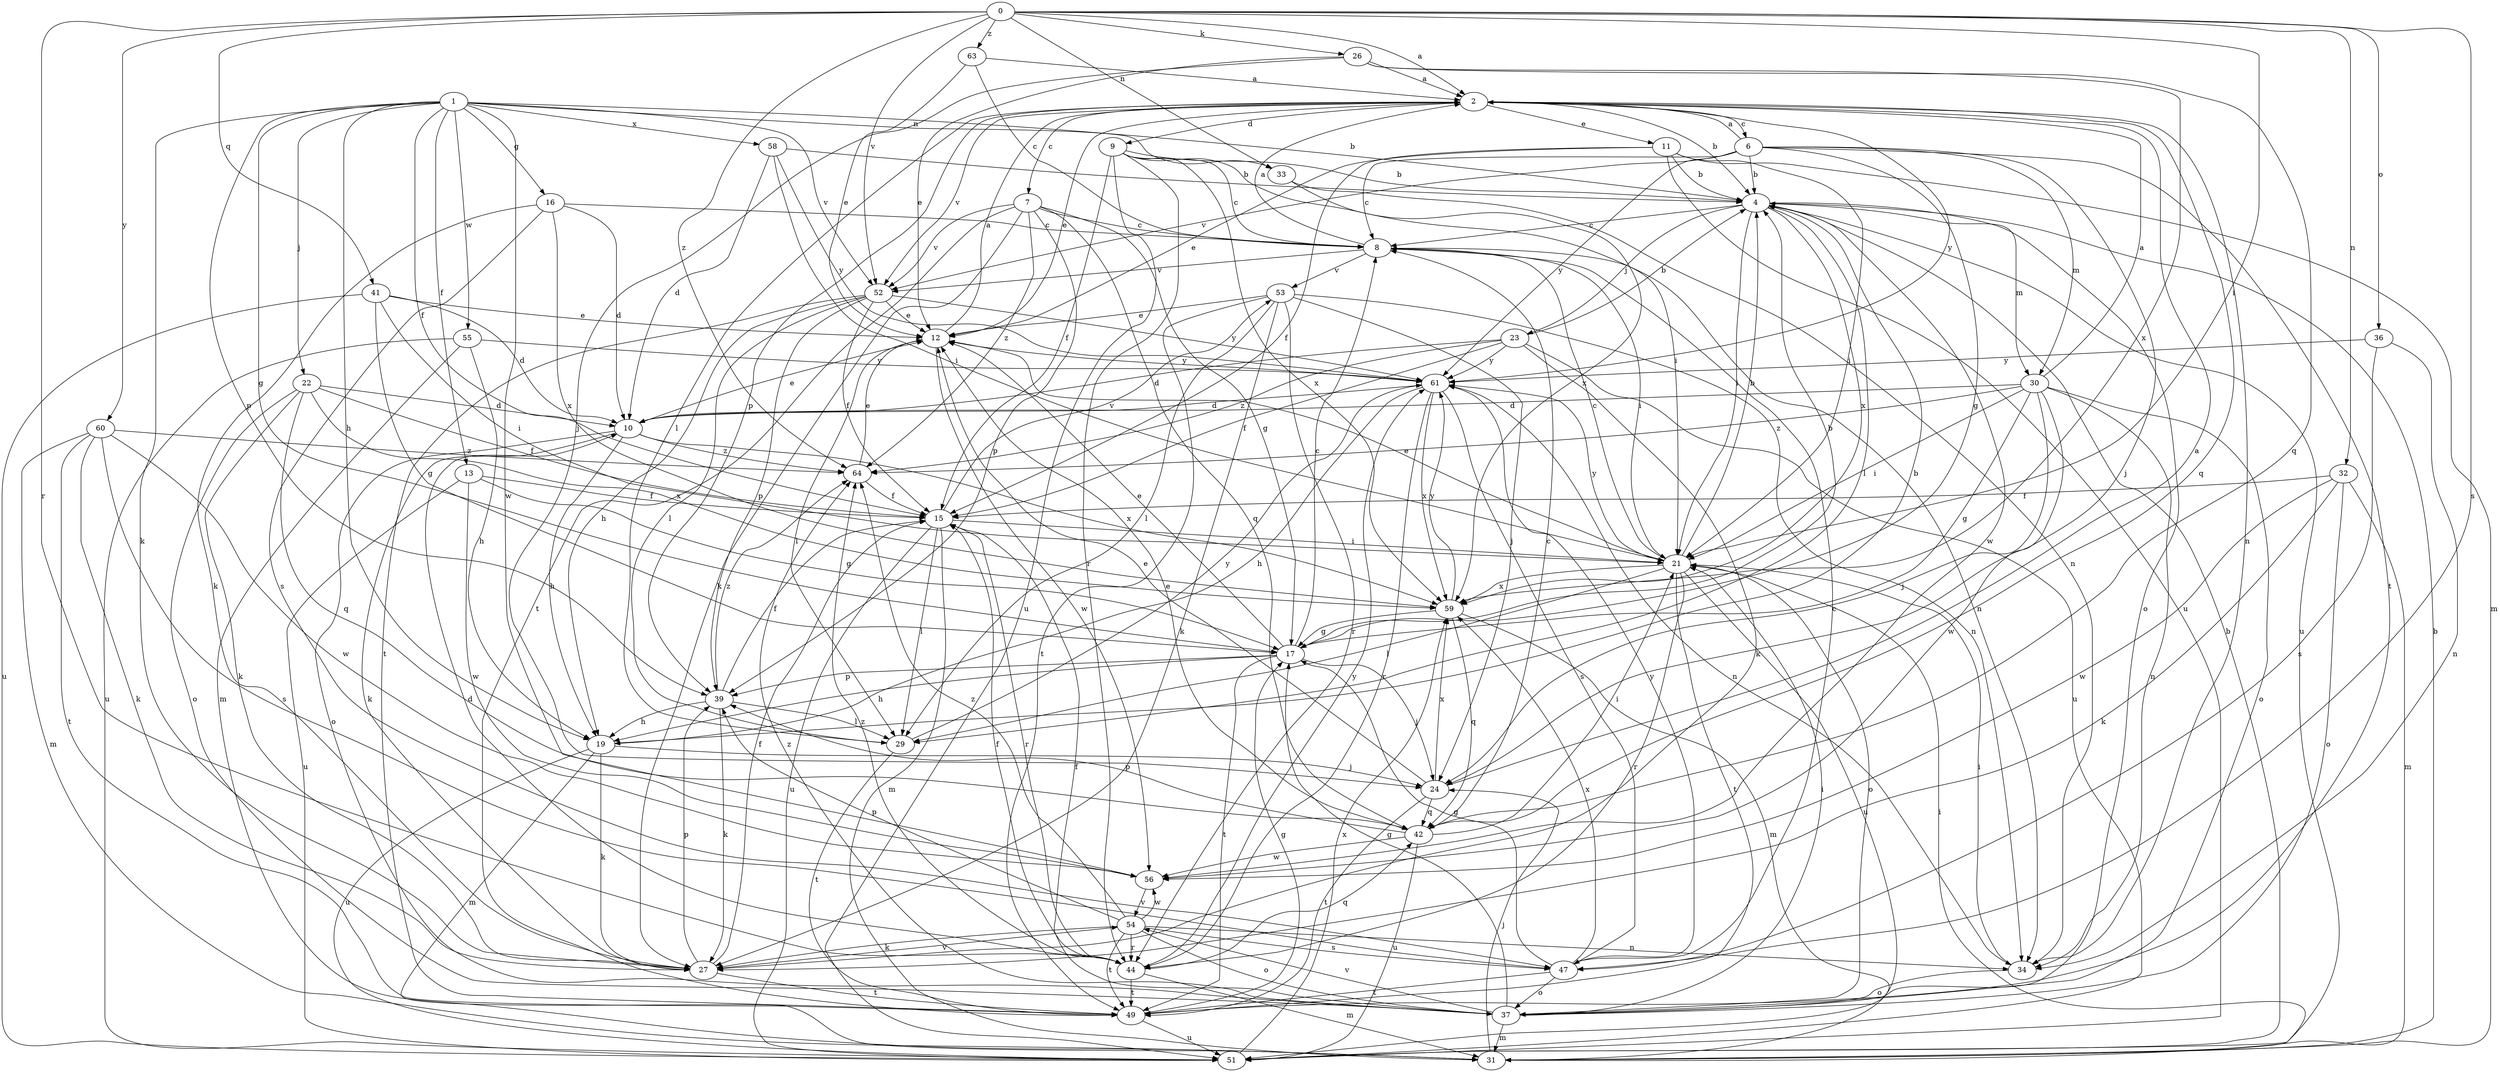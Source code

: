 strict digraph  {
0;
1;
2;
4;
6;
7;
8;
9;
10;
11;
12;
13;
15;
16;
17;
19;
21;
22;
23;
24;
26;
27;
29;
30;
31;
32;
33;
34;
36;
37;
39;
41;
42;
44;
47;
49;
51;
52;
53;
54;
55;
56;
58;
59;
60;
61;
63;
64;
0 -> 2  [label=a];
0 -> 21  [label=i];
0 -> 26  [label=k];
0 -> 32  [label=n];
0 -> 33  [label=n];
0 -> 36  [label=o];
0 -> 41  [label=q];
0 -> 44  [label=r];
0 -> 47  [label=s];
0 -> 52  [label=v];
0 -> 60  [label=y];
0 -> 63  [label=z];
0 -> 64  [label=z];
1 -> 4  [label=b];
1 -> 13  [label=f];
1 -> 15  [label=f];
1 -> 16  [label=g];
1 -> 17  [label=g];
1 -> 19  [label=h];
1 -> 22  [label=j];
1 -> 27  [label=k];
1 -> 33  [label=n];
1 -> 39  [label=p];
1 -> 52  [label=v];
1 -> 55  [label=w];
1 -> 56  [label=w];
1 -> 58  [label=x];
2 -> 4  [label=b];
2 -> 6  [label=c];
2 -> 7  [label=c];
2 -> 9  [label=d];
2 -> 11  [label=e];
2 -> 12  [label=e];
2 -> 29  [label=l];
2 -> 34  [label=n];
2 -> 39  [label=p];
2 -> 42  [label=q];
2 -> 52  [label=v];
2 -> 61  [label=y];
4 -> 8  [label=c];
4 -> 21  [label=i];
4 -> 23  [label=j];
4 -> 29  [label=l];
4 -> 30  [label=m];
4 -> 37  [label=o];
4 -> 51  [label=u];
4 -> 56  [label=w];
4 -> 59  [label=x];
6 -> 2  [label=a];
6 -> 4  [label=b];
6 -> 8  [label=c];
6 -> 17  [label=g];
6 -> 24  [label=j];
6 -> 30  [label=m];
6 -> 49  [label=t];
6 -> 52  [label=v];
6 -> 61  [label=y];
7 -> 8  [label=c];
7 -> 17  [label=g];
7 -> 27  [label=k];
7 -> 39  [label=p];
7 -> 42  [label=q];
7 -> 49  [label=t];
7 -> 52  [label=v];
7 -> 64  [label=z];
8 -> 2  [label=a];
8 -> 21  [label=i];
8 -> 34  [label=n];
8 -> 52  [label=v];
8 -> 53  [label=v];
9 -> 4  [label=b];
9 -> 8  [label=c];
9 -> 15  [label=f];
9 -> 21  [label=i];
9 -> 44  [label=r];
9 -> 51  [label=u];
9 -> 59  [label=x];
10 -> 12  [label=e];
10 -> 19  [label=h];
10 -> 27  [label=k];
10 -> 37  [label=o];
10 -> 59  [label=x];
10 -> 64  [label=z];
11 -> 4  [label=b];
11 -> 12  [label=e];
11 -> 15  [label=f];
11 -> 21  [label=i];
11 -> 31  [label=m];
11 -> 51  [label=u];
12 -> 2  [label=a];
12 -> 29  [label=l];
12 -> 56  [label=w];
12 -> 61  [label=y];
13 -> 15  [label=f];
13 -> 17  [label=g];
13 -> 51  [label=u];
13 -> 56  [label=w];
15 -> 21  [label=i];
15 -> 29  [label=l];
15 -> 31  [label=m];
15 -> 44  [label=r];
15 -> 51  [label=u];
15 -> 53  [label=v];
16 -> 8  [label=c];
16 -> 10  [label=d];
16 -> 27  [label=k];
16 -> 47  [label=s];
16 -> 59  [label=x];
17 -> 4  [label=b];
17 -> 8  [label=c];
17 -> 12  [label=e];
17 -> 19  [label=h];
17 -> 24  [label=j];
17 -> 39  [label=p];
17 -> 49  [label=t];
19 -> 4  [label=b];
19 -> 24  [label=j];
19 -> 27  [label=k];
19 -> 31  [label=m];
19 -> 51  [label=u];
21 -> 4  [label=b];
21 -> 8  [label=c];
21 -> 12  [label=e];
21 -> 29  [label=l];
21 -> 37  [label=o];
21 -> 44  [label=r];
21 -> 49  [label=t];
21 -> 51  [label=u];
21 -> 59  [label=x];
21 -> 61  [label=y];
22 -> 10  [label=d];
22 -> 15  [label=f];
22 -> 27  [label=k];
22 -> 37  [label=o];
22 -> 42  [label=q];
22 -> 59  [label=x];
23 -> 4  [label=b];
23 -> 10  [label=d];
23 -> 15  [label=f];
23 -> 27  [label=k];
23 -> 51  [label=u];
23 -> 61  [label=y];
23 -> 64  [label=z];
24 -> 2  [label=a];
24 -> 12  [label=e];
24 -> 42  [label=q];
24 -> 49  [label=t];
24 -> 59  [label=x];
26 -> 2  [label=a];
26 -> 12  [label=e];
26 -> 24  [label=j];
26 -> 42  [label=q];
26 -> 59  [label=x];
27 -> 15  [label=f];
27 -> 39  [label=p];
27 -> 49  [label=t];
27 -> 54  [label=v];
29 -> 49  [label=t];
29 -> 61  [label=y];
30 -> 2  [label=a];
30 -> 10  [label=d];
30 -> 17  [label=g];
30 -> 21  [label=i];
30 -> 24  [label=j];
30 -> 34  [label=n];
30 -> 37  [label=o];
30 -> 56  [label=w];
30 -> 64  [label=z];
31 -> 4  [label=b];
31 -> 21  [label=i];
31 -> 24  [label=j];
32 -> 15  [label=f];
32 -> 27  [label=k];
32 -> 31  [label=m];
32 -> 37  [label=o];
32 -> 56  [label=w];
33 -> 34  [label=n];
33 -> 59  [label=x];
34 -> 21  [label=i];
34 -> 37  [label=o];
36 -> 34  [label=n];
36 -> 47  [label=s];
36 -> 61  [label=y];
37 -> 15  [label=f];
37 -> 17  [label=g];
37 -> 21  [label=i];
37 -> 31  [label=m];
37 -> 54  [label=v];
37 -> 64  [label=z];
39 -> 15  [label=f];
39 -> 19  [label=h];
39 -> 27  [label=k];
39 -> 29  [label=l];
39 -> 64  [label=z];
41 -> 10  [label=d];
41 -> 12  [label=e];
41 -> 17  [label=g];
41 -> 21  [label=i];
41 -> 51  [label=u];
42 -> 8  [label=c];
42 -> 12  [label=e];
42 -> 21  [label=i];
42 -> 39  [label=p];
42 -> 51  [label=u];
42 -> 56  [label=w];
44 -> 10  [label=d];
44 -> 15  [label=f];
44 -> 31  [label=m];
44 -> 42  [label=q];
44 -> 49  [label=t];
44 -> 61  [label=y];
44 -> 64  [label=z];
47 -> 8  [label=c];
47 -> 17  [label=g];
47 -> 37  [label=o];
47 -> 49  [label=t];
47 -> 59  [label=x];
47 -> 61  [label=y];
49 -> 17  [label=g];
49 -> 51  [label=u];
51 -> 4  [label=b];
51 -> 59  [label=x];
52 -> 12  [label=e];
52 -> 15  [label=f];
52 -> 19  [label=h];
52 -> 29  [label=l];
52 -> 39  [label=p];
52 -> 49  [label=t];
52 -> 61  [label=y];
53 -> 12  [label=e];
53 -> 24  [label=j];
53 -> 27  [label=k];
53 -> 29  [label=l];
53 -> 34  [label=n];
53 -> 44  [label=r];
53 -> 49  [label=t];
54 -> 27  [label=k];
54 -> 34  [label=n];
54 -> 37  [label=o];
54 -> 39  [label=p];
54 -> 44  [label=r];
54 -> 47  [label=s];
54 -> 49  [label=t];
54 -> 56  [label=w];
54 -> 64  [label=z];
55 -> 19  [label=h];
55 -> 31  [label=m];
55 -> 51  [label=u];
55 -> 61  [label=y];
56 -> 54  [label=v];
58 -> 4  [label=b];
58 -> 10  [label=d];
58 -> 21  [label=i];
58 -> 61  [label=y];
59 -> 17  [label=g];
59 -> 31  [label=m];
59 -> 42  [label=q];
59 -> 61  [label=y];
60 -> 27  [label=k];
60 -> 31  [label=m];
60 -> 47  [label=s];
60 -> 49  [label=t];
60 -> 56  [label=w];
60 -> 64  [label=z];
61 -> 10  [label=d];
61 -> 19  [label=h];
61 -> 34  [label=n];
61 -> 44  [label=r];
61 -> 47  [label=s];
61 -> 59  [label=x];
63 -> 2  [label=a];
63 -> 8  [label=c];
63 -> 12  [label=e];
64 -> 12  [label=e];
64 -> 15  [label=f];
}
